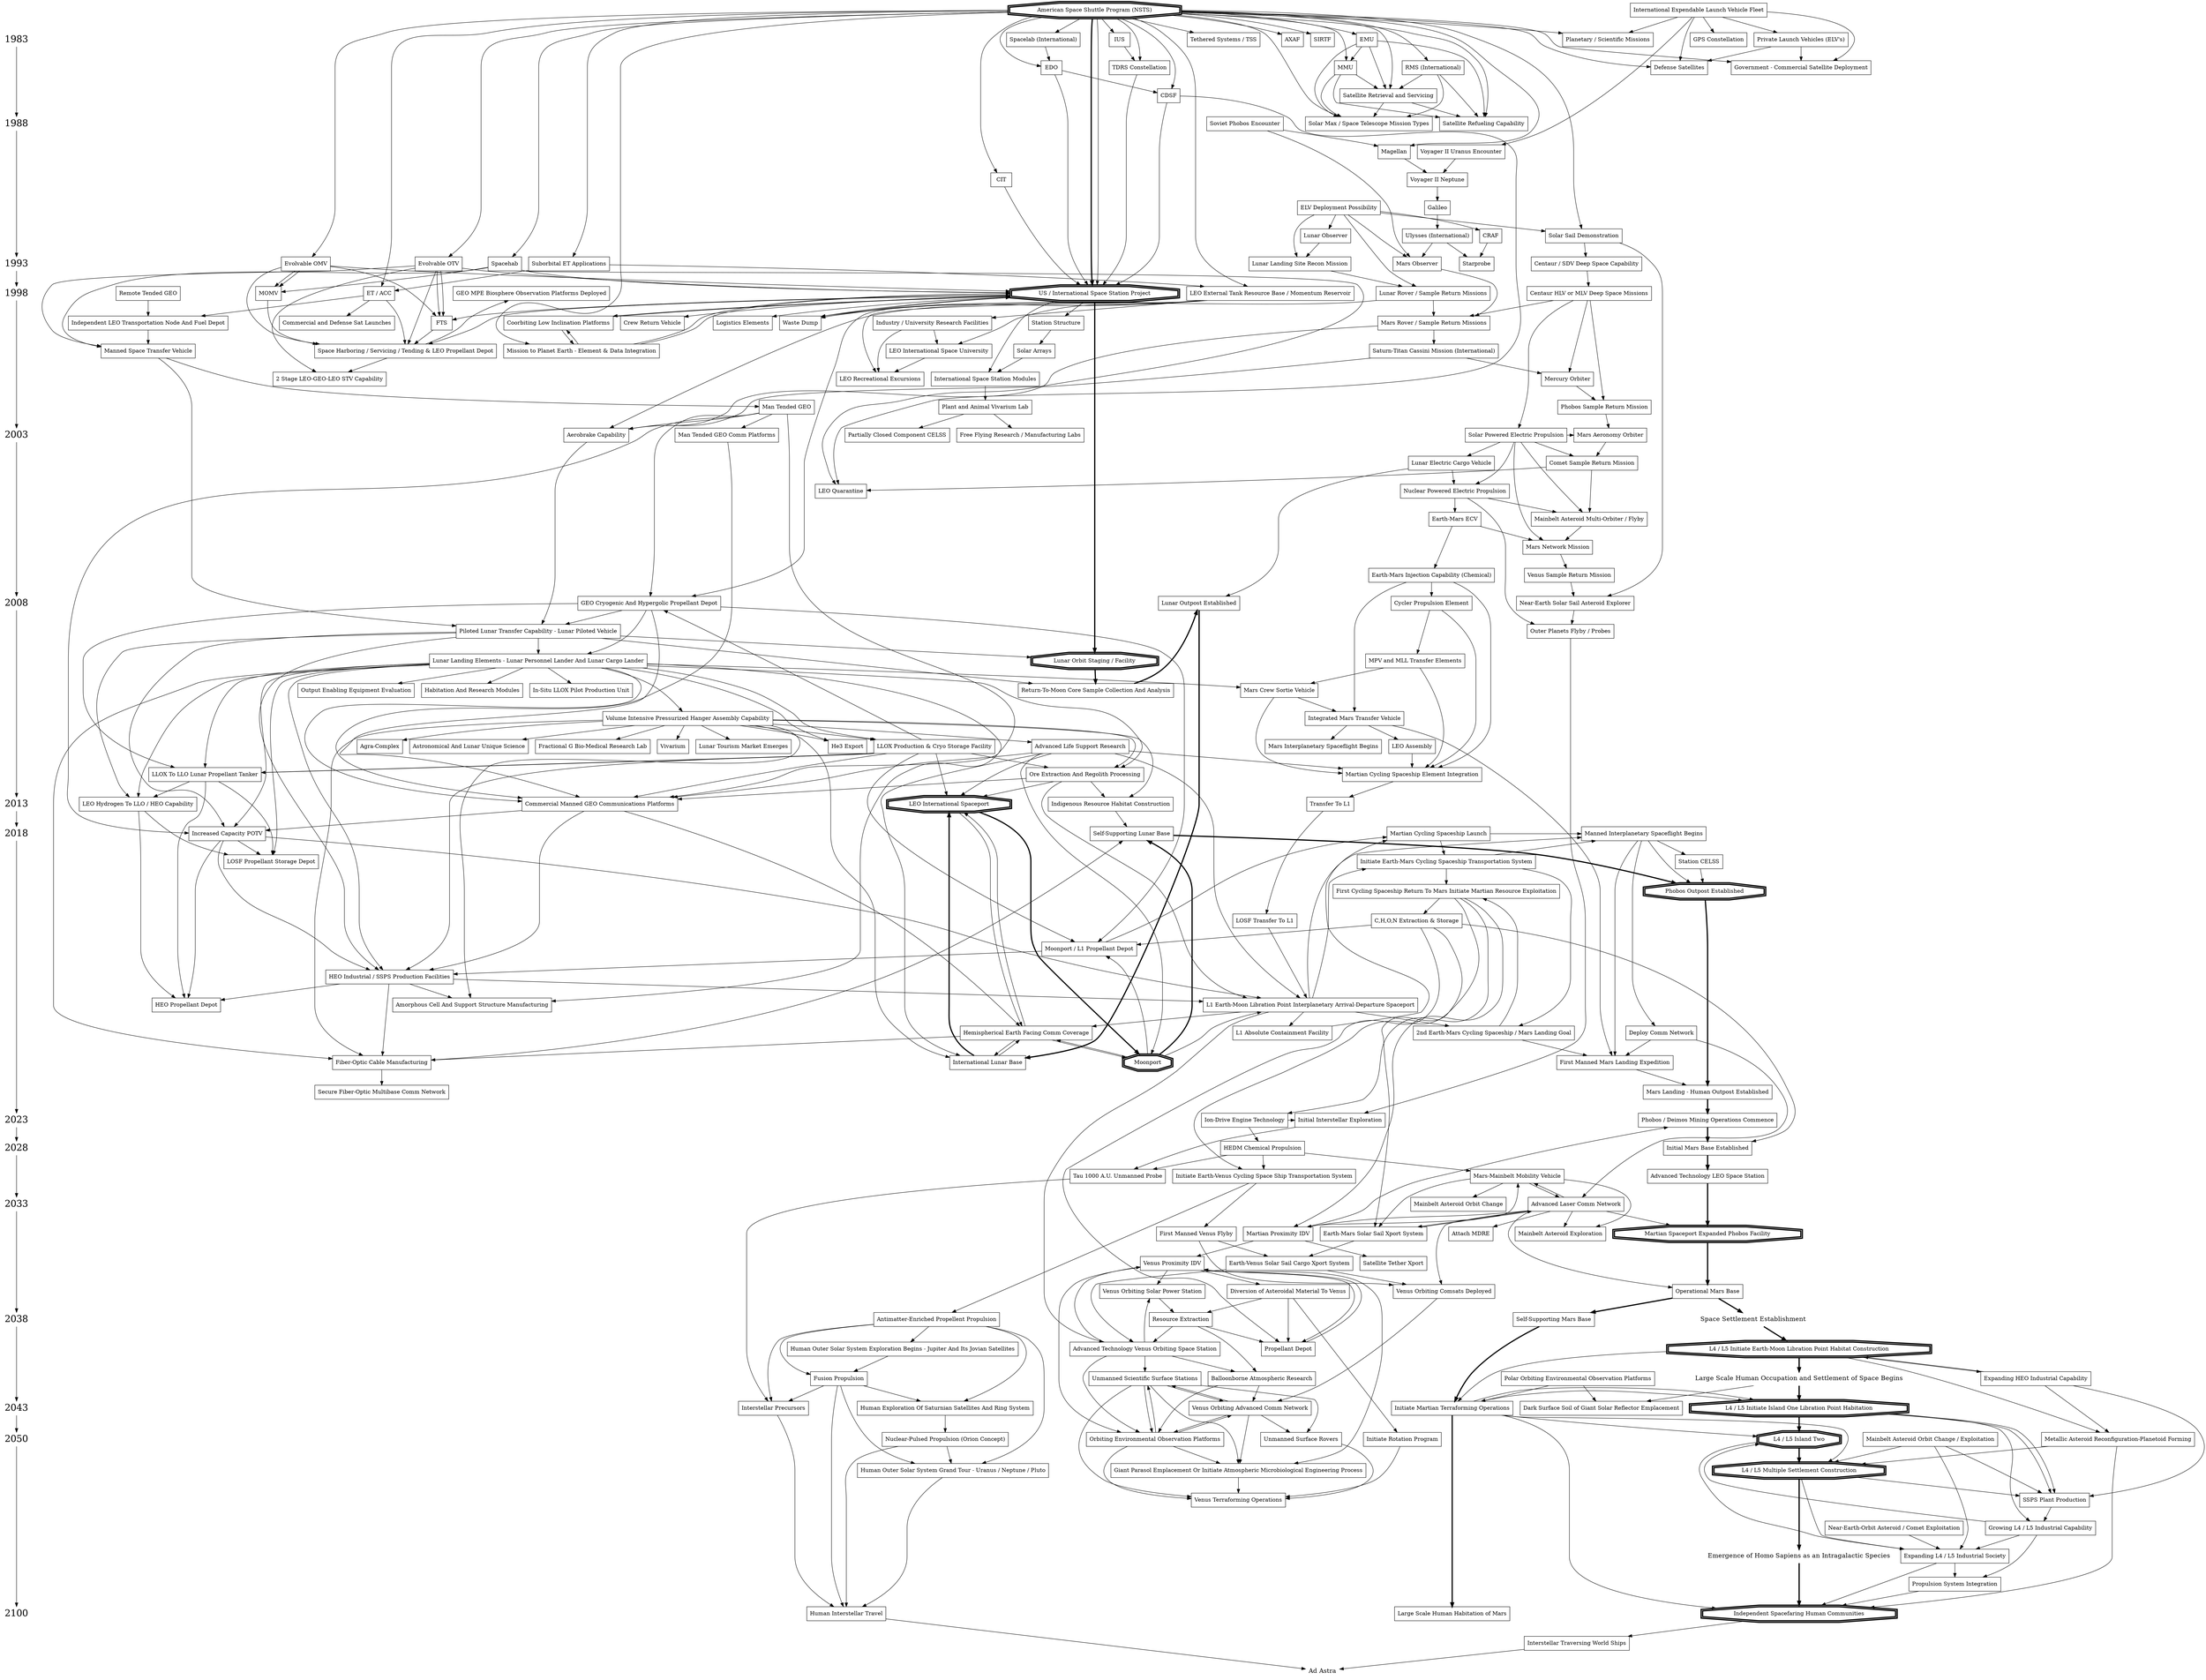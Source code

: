 digraph GRAPH_0 {

node [shape="box"];


{ node [shape=plaintext, fontsize=24];
  /* the time-line graph */
  1983 -> 1988 -> 1993 -> 1998 -> 2003 -> 2008 -> 2013 -> 2018 -> 2023 -> 2028 -> 2033 -> 2038 -> 2043 -> 2050 -> 2100 
}

{ rank = same; 1983; "EMU"; "Private Launch Vehicles (ELV's)"}


/* Critical Path */

"American Space Shuttle Program (NSTS)" [penwidth=3,shape="doubleoctagon"]
"American Space Shuttle Program (NSTS)"->"US / International Space Station Project" [penwidth=3, weight=100]
"US / International Space Station Project" [penwidth=3, shape="doubleoctagon"]
"US / International Space Station Project" ->"Lunar Orbit Staging / Facility" [penwidth=3, weight=100]
"Lunar Orbit Staging / Facility" [penwidth=3,shape="doubleoctagon"]
"Lunar Orbit Staging / Facility" -> "Return-To-Moon Core Sample Collection And Analysis"  [penwidth=3, weight=100]
"Return-To-Moon Core Sample Collection And Analysis" 
"Return-To-Moon Core Sample Collection And Analysis" -> "Lunar Outpost Established"  [penwidth=3, weight=100]
"Lunar Outpost Established" 
"Lunar Outpost Established" -> "International Lunar Base"  [penwidth=3, weight=100]
"International Lunar Base"
"International Lunar Base" -> "LEO International Spaceport" [penwidth=3, weight=100]
 "LEO International Spaceport" [penwidth=3, shape="doubleoctagon"]
"LEO International Spaceport" ->  "Moonport"  [penwidth=3, weight=100]
"Moonport" [penwidth=3, shape="doubleoctagon"]
"Moonport" -> "Self-Supporting Lunar Base"  [penwidth=3, weight=100]
"Self-Supporting Lunar Base"
"Self-Supporting Lunar Base" -> "Phobos Outpost Established"  [penwidth=3, weight=100]
"Phobos Outpost Established" [penwidth=3, shape="doubleoctagon"]
"Phobos Outpost Established" -> "Mars Landing - Human Outpost Established" [penwidth=3, weight=100]
"Mars Landing - Human Outpost Established" 
"Mars Landing - Human Outpost Established" -> "Phobos / Deimos Mining Operations Commence"  [penwidth=3, weight=100]
"Phobos / Deimos Mining Operations Commence"
"Phobos / Deimos Mining Operations Commence"-> "Initial Mars Base Established" [penwidth=3, weight=100] 
"Initial Mars Base Established" 
"Initial Mars Base Established"-> "Advanced Technology LEO Space Station"  [penwidth=3, weight=100]
"Advanced Technology LEO Space Station"
"Advanced Technology LEO Space Station"-> "Martian Spaceport Expanded Phobos Facility"  [penwidth=3, weight=100]
"Martian Spaceport Expanded Phobos Facility" [penwidth=3, shape="doubleoctagon"]
"Martian Spaceport Expanded Phobos Facility"-> "Operational Mars Base"  [penwidth=3, weight=100]
"Operational Mars Base"
"Operational Mars Base"-> "Self-Supporting Mars Base"  [penwidth=3, weight=100]

"Self-Supporting Mars Base"
"Self-Supporting Mars Base"-> "Initiate Martian Terraforming Operations"  [penwidth=3, weight=100]
"Initiate Martian Terraforming Operations"
"Initiate Martian Terraforming Operations"-> "Large Scale Human Habitation of Mars" [penwidth=3, weight=100]

"Operational Mars Base"-> "Space Settlement Establishment"  [penwidth=3, weight=100]
"Space Settlement Establishment" [shape=plaintext, fontsize=16]

"Space Settlement Establishment"->"L4 / L5 Initiate Earth-Moon Libration Point Habitat Construction"  [penwidth=3, weight=100]
"L4 / L5 Initiate Earth-Moon Libration Point Habitat Construction" [penwidth=3, shape="doubleoctagon"]
"L4 / L5 Initiate Earth-Moon Libration Point Habitat Construction"->"Large Scale Human Occupation and Settlement of Space Begins" [penwidth=3, weight=100]
"Large Scale Human Occupation and Settlement of Space Begins"->"L4 / L5 Initiate Island One Libration Point Habitation" [penwidth=3, weight=100]
"L4 / L5 Initiate Island One Libration Point Habitation"[penwidth=3, shape="doubleoctagon"]
"Large Scale Human Occupation and Settlement of Space Begins"  [shape=plaintext, fontsize=16]
{ rank = same; 2043; "L4 / L5 Initiate Island One Libration Point Habitation"}

"L4 / L5 Initiate Island One Libration Point Habitation"->"L4 / L5 Island Two" [penwidth=3, weight=100]
"L4 / L5 Island Two"  [penwidth=3, shape="doubleoctagon"]
{ rank = same; 2050; "L4 / L5 Island Two"}
"L4 / L5 Island Two"->"L4 / L5 Multiple Settlement Construction" [penwidth=3, weight=100]
"L4 / L5 Multiple Settlement Construction"  [penwidth=3, shape="doubleoctagon"]
"L4 / L5 Multiple Settlement Construction"->"Emergence of Homo Sapiens as an Intragalactic Species" [penwidth=3, weight=100]
"Emergence of Homo Sapiens as an Intragalactic Species"  [shape=plaintext, fontsize=16]
"Emergence of Homo Sapiens as an Intragalactic Species"->"Independent Spacefaring Human Communities" [penwidth=3, weight=100]
"Independent Spacefaring Human Communities"  [penwidth=3, shape="doubleoctagon"]
{ rank = same; 2100; "Independent Spacefaring Human Communities"}
"Independent Spacefaring Human Communities"->"Interstellar Traversing World Ships" -> "Ad Astra"
"Ad Astra"  [shape=plaintext, fontsize=16]

"Initiate Martian Terraforming Operations" ->"L4 / L5 Initiate Island One Libration Point Habitation" 


"L4 / L5 Initiate Earth-Moon Libration Point Habitat Construction"-> "Initiate Martian Terraforming Operations" 


"American Space Shuttle Program (NSTS)" -> 
{
"US / International Space Station Project" 
"RMS (International)" 
"IUS" 
"EMU" 
"Defense Satellites"
"Government - Commercial Satellite Deployment"
"Planetary / Scientific Missions"
"Spacelab (International)"
"MMU"
"Satellite Retrieval and Servicing"
"ET / ACC"
"TDRS Constellation" 
"Satellite Refueling Capability"
"Solar Max / Space Telescope Mission Types"
"Magellan"
"Spacehab"
"CDSF"
"Evolvable OMV" 
"Evolvable OTV"
"EDO"
"Suborbital ET Applications"
"LEO External Tank Resource Base / Momentum Reservoir"
"Tethered Systems / TSS"
"Mission to Planet Earth - Element & Data Integration"

"AXAF"
"SIRTF"
"CIT"

}


"Evolvable OMV"->"MOMV" 
"Evolvable OTV"->
{
"FTS"
"2 Stage LEO-GEO-LEO STV Capability"
}
"Space Harboring / Servicing / Tending & LEO Propellant Depot" -> 
{
"2 Stage LEO-GEO-LEO STV Capability"
"GEO MPE Biosphere Observation Platforms Deployed"
}

"Mission to Planet Earth - Element & Data Integration"->"US / International Space Station Project"
"Suborbital ET Applications"->
{
"ET / ACC"
"LEO External Tank Resource Base / Momentum Reservoir"
}
"LEO External Tank Resource Base / Momentum Reservoir"->"Waste Dump"


"EMU" -> 
{
"MMU"
"Satellite Retrieval and Servicing"
"Solar Max / Space Telescope Mission Types"
"Satellite Refueling Capability"
}

"MMU" ->
{
"Satellite Retrieval and Servicing" /* Has an extra arrow on poster */
"Satellite Refueling Capability"
"Solar Max / Space Telescope Mission Types"
}


"Satellite Retrieval and Servicing" ->
{
"Satellite Refueling Capability"
"Solar Max / Space Telescope Mission Types"
}

"International Expendable Launch Vehicle Fleet" -> 
{
"Private Launch Vehicles (ELV's)"
"Government - Commercial Satellite Deployment"
"Defense Satellites"
"Planetary / Scientific Missions"
"GPS Constellation"
"Voyager II Uranus Encounter"
}

"Private Launch Vehicles (ELV's)"-> 
{
"Government - Commercial Satellite Deployment"
"Defense Satellites"
}



{ rank = same; 1988; "Soviet Phobos Encounter" }
{ rank = same; 1988; "Satellite Refueling Capability" }

"Voyager II Uranus Encounter" -> "Voyager II Neptune"

"Soviet Phobos Encounter" ->
{
"Magellan"
"Mars Observer"
}

"Magellan" -> "Voyager II Neptune"
"Voyager II Neptune" -> "Galileo"
"Galileo" -> "Ulysses (International)"
"Ulysses (International)" -> "Mars Observer"
"ELV Deployment Possibility" -> "Mars Observer"


"RMS (International)" -> 
{
"Satellite Retrieval and Servicing"
"Satellite Refueling Capability"
"Solar Max / Space Telescope Mission Types"
}





"US / International Space Station Project" -> 
{

"FTS"
"Crew Return Vehicle"
"Station Structure"
"International Space Station Modules"
"Logistics Elements"
"Coorbiting Low Inclination Platforms"
"Space Harboring / Servicing / Tending & LEO Propellant Depot"
}


"Evolvable OMV"->
{
"FTS"
"MOMV" 
"Space Harboring / Servicing / Tending & LEO Propellant Depot"
"US / International Space Station Project"
}

"IUS" -> "TDRS Constellation"
"US / International Space Station Project"->"Waste Dump"
"Waste Dump"->"US / International Space Station Project"
"Spacelab (International)"->"EDO"->"CDSF"


"Evolvable OTV" ->
{
"US / International Space Station Project"
"Space Harboring / Servicing / Tending & LEO Propellant Depot"
"FTS"
"Manned Space Transfer Vehicle"
}

"Mission to Planet Earth - Element & Data Integration"->"US / International Space Station Project"
"LEO External Tank Resource Base / Momentum Reservoir"->
{
"Waste Dump"
"GEO Cryogenic And Hypergolic Propellant Depot"
"Industry / University Research Facilities"
"LEO International Space University"
"LEO Recreational Excursions"
}
"Industry / University Research Facilities" ->
{
"LEO International Space University"
"LEO Recreational Excursions"
}
"LEO International Space University" -> "LEO Recreational Excursions"
"GEO Cryogenic And Hypergolic Propellant Depot" ->
{
"Lunar Landing Elements - Lunar Personnel Lander And Lunar Cargo Lander"
"Piloted Lunar Transfer Capability - Lunar Piloted Vehicle"
"Commercial Manned GEO Communications Platforms"
"LLOX To LLO Lunar Propellant Tanker"
"Moonport / L1 Propellant Depot"
}

"TDRS Constellation" -> "US / International Space Station Project"
"EDO" -> "US / International Space Station Project"
"CDSF" -> 
{
"US / International Space Station Project"
"LEO Quarantine"
}
"Spacehab" -> 
{
"US / International Space Station Project"
"LEO Quarantine"
"Manned Space Transfer Vehicle"
"MOMV"
}
"Independent LEO Transportation Node And Fuel Depot" -> "Manned Space Transfer Vehicle"
"Remote Tended GEO" -> "Independent LEO Transportation Node And Fuel Depot"
"Manned Space Transfer Vehicle" -> 
{
"Man Tended GEO"
"Piloted Lunar Transfer Capability - Lunar Piloted Vehicle"
}

"Man Tended GEO" -> 
{
"Aerobrake Capability"
"Man Tended GEO Comm Platforms"
"GEO Cryogenic And Hypergolic Propellant Depot"
"Commercial Manned GEO Communications Platforms"
"Increased Capacity POTV"
}
"Man Tended GEO Comm Platforms" -> "Commercial Manned GEO Communications Platforms"

"Commercial Manned GEO Communications Platforms" ->
{
"Increased Capacity POTV"
"HEO Industrial / SSPS Production Facilities"
"Hemispherical Earth Facing Comm Coverage"
}
"Hemispherical Earth Facing Comm Coverage" ->
{
"Fiber-Optic Cable Manufacturing"
"International Lunar Base"
"LEO International Spaceport"
"Moonport"
}

"International Lunar Base" -> "Hemispherical Earth Facing Comm Coverage"
"LEO International Spaceport" -> "Hemispherical Earth Facing Comm Coverage"
"Moonport" -> "Hemispherical Earth Facing Comm Coverage"

"Aerobrake Capability" -> "Piloted Lunar Transfer Capability - Lunar Piloted Vehicle"
"Piloted Lunar Transfer Capability - Lunar Piloted Vehicle" ->
{
"Return-To-Moon Core Sample Collection And Analysis"
"Lunar Landing Elements - Lunar Personnel Lander And Lunar Cargo Lander"
"Lunar Orbit Staging / Facility"
"Increased Capacity POTV"
"LEO Hydrogen To LLO / HEO Capability"
"HEO Industrial / SSPS Production Facilities"
}
"Lunar Landing Elements - Lunar Personnel Lander And Lunar Cargo Lander" ->
{
"Mars Crew Sortie Vehicle"
"LLOX To LLO Lunar Propellant Tanker"
"Output Enabling Equipment Evaluation"
"Habitation And Research Modules"
"In-Situ LLOX Pilot Production Unit"
"Volume Intensive Pressurized Hanger Assembly Capability"
"LLOX Production & Cryo Storage Facility"
"Ore Extraction And Regolith Processing"
"Amorphous Cell And Support Structure Manufacturing"
"Fiber-Optic Cable Manufacturing"
"He3 Export"
"Commercial Manned GEO Communications Platforms"
"Increased Capacity POTV"
"LEO Hydrogen To LLO / HEO Capability"
"HEO Industrial / SSPS Production Facilities"
"LOSF Propellant Storage Depot"
}
"Volume Intensive Pressurized Hanger Assembly Capability" ->
{
"Astronomical And Lunar Unique Science"
"Fractional G Bio-Medical Research Lab"
"Vivarium"
"International Lunar Base"
"LLOX Production & Cryo Storage Facility"
"Ore Extraction And Regolith Processing"
"Indigenous Resource Habitat Construction"
"Amorphous Cell And Support Structure Manufacturing"
"Fiber-Optic Cable Manufacturing"
"He3 Export"
"Lunar Tourism Market Emerges"
"Advanced Life Support Research"
"Agra-Complex"
}
"Advanced Life Support Research" ->
{
"Commercial Manned GEO Communications Platforms"
"International Lunar Base"
"LEO International Spaceport"
"Moonport"
"Martian Cycling Spaceship Element Integration"
"L1 Earth-Moon Libration Point Interplanetary Arrival-Departure Spaceport"
}

"LLOX Production & Cryo Storage Facility" -> 
{
"Commercial Manned GEO Communications Platforms"
"LEO International Spaceport"
"GEO Cryogenic And Hypergolic Propellant Depot"
"Moonport / L1 Propellant Depot"
"LLOX To LLO Lunar Propellant Tanker"
"HEO Industrial / SSPS Production Facilities"
"Ore Extraction And Regolith Processing"
}
"Moonport" -> 
{
"Moonport / L1 Propellant Depot"
"L1 Earth-Moon Libration Point Interplanetary Arrival-Departure Spaceport"
}
"Moonport / L1 Propellant Depot" ->
{
"HEO Industrial / SSPS Production Facilities"
"Martian Cycling Spaceship Launch"
}

"Ore Extraction And Regolith Processing" ->
{
"Commercial Manned GEO Communications Platforms"
"LEO International Spaceport"
"L1 Earth-Moon Libration Point Interplanetary Arrival-Departure Spaceport"
"Indigenous Resource Habitat Construction"
}
"Indigenous Resource Habitat Construction" -> "Self-Supporting Lunar Base"
"Increased Capacity POTV" ->
{
"L1 Earth-Moon Libration Point Interplanetary Arrival-Departure Spaceport"
"HEO Propellant Depot"
"HEO Industrial / SSPS Production Facilities"
"LOSF Propellant Storage Depot"
}
"LLOX Production & Cryo Storage Facility" ->
{
"LLOX To LLO Lunar Propellant Tanker"
}
"LLOX To LLO Lunar Propellant Tanker" ->
{
"LOSF Propellant Storage Depot"
"LEO Hydrogen To LLO / HEO Capability"
"HEO Propellant Depot"
}
"LEO Hydrogen To LLO / HEO Capability" ->
{
"LOSF Propellant Storage Depot"
"HEO Propellant Depot"
}
"HEO Industrial / SSPS Production Facilities" ->
{
"HEO Propellant Depot"
"Fiber-Optic Cable Manufacturing"
"Amorphous Cell And Support Structure Manufacturing"
"L1 Earth-Moon Libration Point Interplanetary Arrival-Departure Spaceport"
}

"Fiber-Optic Cable Manufacturing" ->
{
"Secure Fiber-Optic Multibase Comm Network"
"Self-Supporting Lunar Base"
}

"MOMV"->"Space Harboring / Servicing / Tending & LEO Propellant Depot"
"FTS"->"Space Harboring / Servicing / Tending & LEO Propellant Depot"
"ET / ACC"->
{
"Space Harboring / Servicing / Tending & LEO Propellant Depot"
"Commercial and Defense Sat Launches"
"Independent LEO Transportation Node And Fuel Depot"
}


"Coorbiting Low Inclination Platforms"->"US / International Space Station Project"
"Coorbiting Low Inclination Platforms"->"Mission to Planet Earth - Element & Data Integration"
"Mission to Planet Earth - Element & Data Integration"->"Coorbiting Low Inclination Platforms"

{ rank = same; 1993; "Mars Observer" }
"American Space Shuttle Program (NSTS)" ->  "Solar Sail Demonstration"
"ELV Deployment Possibility" -> 
{
"Solar Sail Demonstration"
"CRAF"
"Lunar Observer"
"Lunar Landing Site Recon Mission"
"Lunar Rover / Sample Return Missions"
}
"Solar Sail Demonstration" -> "Centaur / SDV Deep Space Capability"
"Ulysses (International)" -> "Starprobe"
"CRAF" -> "Starprobe"
"Lunar Observer" -> "Lunar Landing Site Recon Mission"
"Lunar Landing Site Recon Mission" -> "Lunar Rover / Sample Return Missions"

{ rank = same; 1998; "US / International Space Station Project"}
{ rank = same; 1998; "Lunar Rover / Sample Return Missions"}
{ rank = same; 1998; "GEO MPE Biosphere Observation Platforms Deployed"}

"CIT" -> "US / International Space Station Project"
"Plant and Animal Vivarium Lab" -> "Free Flying Research / Manufacturing Labs"



"Station Structure" -> "Solar Arrays" ->"International Space Station Modules"
"International Space Station Modules" ->"Plant and Animal Vivarium Lab"->"Partially Closed Component CELSS"


"Lunar Rover / Sample Return Missions" -> 
{
"Mars Rover / Sample Return Missions"
"Aerobrake Capability"
}

"Mars Observer" -> "Mars Rover / Sample Return Missions"
"Centaur / SDV Deep Space Capability" -> "Centaur HLV or MLV Deep Space Missions"
"Centaur HLV or MLV Deep Space Missions" -> 
{
"Mars Rover / Sample Return Missions"
"Mercury Orbiter"
"Phobos Sample Return Mission"
"Solar Powered Electric Propulsion"
}

"Mars Rover / Sample Return Missions" -> 
{
"Saturn-Titan Cassini Mission (International)"
"Aerobrake Capability"
}
"Saturn-Titan Cassini Mission (International)" ->
{
"Mercury Orbiter"
"Aerobrake Capability"
}

"Mercury Orbiter" -> "Phobos Sample Return Mission"

{ rank = same; 2003; "Solar Powered Electric Propulsion" }
{ rank = same; 2003; "Mars Aeronomy Orbiter" }
{ rank = same; 2003; "Man Tended GEO Comm Platforms" }

"Solar Powered Electric Propulsion" ->
{
"Lunar Electric Cargo Vehicle"
"Nuclear Powered Electric Propulsion"
"Mars Aeronomy Orbiter"
"Comet Sample Return Mission"
"Mainbelt Asteroid Multi-Orbiter / Flyby"
"Mars Network Mission"
}

"Phobos Sample Return Mission" -> "Mars Aeronomy Orbiter"
"Mars Aeronomy Orbiter" -> "Comet Sample Return Mission"
"Comet Sample Return Mission" ->
{
"LEO Quarantine"
"Mainbelt Asteroid Multi-Orbiter / Flyby"
}
"Mainbelt Asteroid Multi-Orbiter / Flyby" -> "Mars Network Mission"
"Mars Network Mission" -> "Venus Sample Return Mission"
"Lunar Electric Cargo Vehicle" -> 
{
"Lunar Outpost Established"
"Nuclear Powered Electric Propulsion"
}
"Nuclear Powered Electric Propulsion" ->
{
"Mainbelt Asteroid Multi-Orbiter / Flyby"
"Earth-Mars ECV"
}
"Earth-Mars ECV" ->
{
"Mars Network Mission"
"Earth-Mars Injection Capability (Chemical)"
}
"Earth-Mars Injection Capability (Chemical)" -> "Cycler Propulsion Element"

{ rank = same; 2008; "Lunar Outpost Established"}
{ rank = same; 2008; "Cycler Propulsion Element"}
{ rank = same; 2008; "Near-Earth Solar Sail Asteroid Explorer"}
{ rank = same; 2008; "GEO Cryogenic And Hypergolic Propellant Depot"}

"Nuclear Powered Electric Propulsion" -> "Outer Planets Flyby / Probes"

"Earth-Mars Injection Capability (Chemical)" ->
{
"Integrated Mars Transfer Vehicle"
"Martian Cycling Spaceship Element Integration"
}
"Cycler Propulsion Element" ->
{
"MPV and MLL Transfer Elements"
"Martian Cycling Spaceship Element Integration"
}
"Solar Sail Demonstration" -> "Near-Earth Solar Sail Asteroid Explorer"
"Venus Sample Return Mission" -> "Near-Earth Solar Sail Asteroid Explorer"
"Near-Earth Solar Sail Asteroid Explorer" -> "Outer Planets Flyby / Probes"
"MPV and MLL Transfer Elements" -> 
{
"Mars Crew Sortie Vehicle"
"Martian Cycling Spaceship Element Integration"
}
"Mars Crew Sortie Vehicle" ->
{
"Integrated Mars Transfer Vehicle"
"Martian Cycling Spaceship Element Integration"
}
"Integrated Mars Transfer Vehicle" -> 
{
"LEO Assembly"
"Mars Interplanetary Spaceflight Begins"
"First Manned Mars Landing Expedition"
}

"LEO Assembly" -> "Martian Cycling Spaceship Element Integration"
"Martian Cycling Spaceship Element Integration" -> "Transfer To L1"

{ rank = same; 2013; "LEO International Spaceport" }
{ rank = same; 2013; "Transfer To L1" }
{ rank = same; 2013; "LEO Hydrogen To LLO / HEO Capability" }
"Transfer To L1" -> "LOSF Transfer To L1"
"LOSF Transfer To L1" -> "L1 Earth-Moon Libration Point Interplanetary Arrival-Departure Spaceport"
"L1 Earth-Moon Libration Point Interplanetary Arrival-Departure Spaceport" -> 
{
"L1 Absolute Containment Facility"
"Hemispherical Earth Facing Comm Coverage"
}
"L1 Absolute Containment Facility" -> "Martian Cycling Spaceship Launch"


{ rank = same; 2018; "Self-Supporting Lunar Base" }
{ rank = same; 2018; "Martian Cycling Spaceship Launch" }
{ rank = same; 2018; "Manned Interplanetary Spaceflight Begins" }
"L1 Earth-Moon Libration Point Interplanetary Arrival-Departure Spaceport" -> 
{
"Manned Interplanetary Spaceflight Begins"
"Initiate Earth-Mars Cycling Spaceship Transportation System"
"2nd Earth-Mars Cycling Spaceship / Mars Landing Goal"
"Advanced Technology Venus Orbiting Space Station"
}
"Initiate Earth-Mars Cycling Spaceship Transportation System" -> 
{
"2nd Earth-Mars Cycling Spaceship / Mars Landing Goal"
"Manned Interplanetary Spaceflight Begins"
"First Cycling Spaceship Return To Mars Initiate Martian Resource Exploitation"
}
"Martian Cycling Spaceship Launch" -> 
{
"Manned Interplanetary Spaceflight Begins"
"Initiate Earth-Mars Cycling Spaceship Transportation System"
}
"Manned Interplanetary Spaceflight Begins" ->
{
"First Manned Mars Landing Expedition"
"Deploy Comm Network"
"Station CELSS"
"Phobos Outpost Established"
}
"Deploy Comm Network" -> 
{
"Advanced Laser Comm Network"
"First Manned Mars Landing Expedition"
}

"Station CELSS" -> "Phobos Outpost Established"
"2nd Earth-Mars Cycling Spaceship / Mars Landing Goal" ->
{
"First Manned Mars Landing Expedition"
"First Cycling Spaceship Return To Mars Initiate Martian Resource Exploitation"
}
"First Manned Mars Landing Expedition" -> "Mars Landing - Human Outpost Established"
"First Cycling Spaceship Return To Mars Initiate Martian Resource Exploitation" ->
{
"Martian Proximity IDV"
"C,H,O,N Extraction & Storage"
}
"C,H,O,N Extraction & Storage" ->
{
"Moonport / L1 Propellant Depot"
"Initial Mars Base Established"
"Propellant Depot"
"Earth-Mars Solar Sail Xport System"
}
"Martian Proximity IDV" ->
{
"Phobos / Deimos Mining Operations Commence"
"Mars-Mainbelt Mobility Vehicle"
"Satellite Tether Xport"
"Venus Proximity IDV"
}

{ rank = same; 2023; "Phobos / Deimos Mining Operations Commence" }
{ rank = same; 2023; "Ion-Drive Engine Technology" }
{ rank = same; 2023; "Initial Interstellar Exploration" }

"First Cycling Spaceship Return To Mars Initiate Martian Resource Exploitation" -> "Ion-Drive Engine Technology"
"Ion-Drive Engine Technology" ->
{
"Initial Interstellar Exploration"
"HEDM Chemical Propulsion"
}
"Outer Planets Flyby / Probes" -> "Initial Interstellar Exploration"
"Initial Interstellar Exploration" -> "Tau 1000 A.U. Unmanned Probe"
"HEDM Chemical Propulsion" -> 
{
"Tau 1000 A.U. Unmanned Probe"
"Mars-Mainbelt Mobility Vehicle"
}
"Mars-Mainbelt Mobility Vehicle" ->
{
"Advanced Laser Comm Network"
"Mainbelt Asteroid Exploration"
"Earth-Mars Solar Sail Xport System"
"Mainbelt Asteroid Orbit Change"
}
"Advanced Laser Comm Network" ->
{
"Martian Proximity IDV"
"Mars-Mainbelt Mobility Vehicle"
"Earth-Mars Solar Sail Xport System"
"Venus Orbiting Comsats Deployed"
"Attach MDRE"
"Mainbelt Asteroid Exploration"
"Martian Spaceport Expanded Phobos Facility"
"Operational Mars Base"
}
"Earth-Mars Solar Sail Xport System" ->
{
"Advanced Laser Comm Network"
"Earth-Venus Solar Sail Cargo Xport System"
}

{ rank = same; 2028; "HEDM Chemical Propulsion" }

"L4 / L5 Initiate Earth-Moon Libration Point Habitat Construction"->"Expanding HEO Industrial Capability"
"Expanding HEO Industrial Capability"->"L4 / L5 Initiate Earth-Moon Libration Point Habitat Construction"
"L4 / L5 Initiate Earth-Moon Libration Point Habitat Construction"->"Metallic Asteroid Reconfiguration-Planetoid Forming"
"Expanding HEO Industrial Capability"->"Metallic Asteroid Reconfiguration-Planetoid Forming"

"Large Scale Human Occupation and Settlement of Space Begins"->"Dark Surface Soil of Giant Solar Reflector Emplacement"
"Polar Orbiting Environmental Observation Platforms"->"Dark Surface Soil of Giant Solar Reflector Emplacement"

"Expanding HEO Industrial Capability"->"SSPS Plant Production"
"L4 / L5 Initiate Island One Libration Point Habitation"->"SSPS Plant Production"


"Polar Orbiting Environmental Observation Platforms"->"Initiate Martian Terraforming Operations"

"HEDM Chemical Propulsion" -> "Initiate Earth-Venus Cycling Space Ship Transportation System"
"Initiate Earth-Venus Cycling Space Ship Transportation System" ->
{
"Antimatter-Enriched Propellent Propulsion"
"First Manned Venus Flyby"
}
"First Cycling Spaceship Return To Mars Initiate Martian Resource Exploitation" -> "Initiate Earth-Venus Cycling Space Ship Transportation System" 
"Antimatter-Enriched Propellent Propulsion" -> "Human Outer Solar System Exploration Begins - Jupiter And Its Jovian Satellites"
"First Manned Venus Flyby" ->
{
"Earth-Venus Solar Sail Cargo Xport System"
"Venus Orbiting Comsats Deployed"
}
"Earth-Venus Solar Sail Cargo Xport System" ->
{
"Venus Orbiting Comsats Deployed"
"Advanced Technology Venus Orbiting Space Station"
}
"Venus Orbiting Comsats Deployed" -> "Venus Orbiting Advanced Comm Network"
"Advanced Technology Venus Orbiting Space Station" ->
{
"Venus Proximity IDV"
"Venus Orbiting Solar Power Station"
"Balloonborne Atmospheric Research"
"Orbiting Environmental Observation Platforms"
"Unmanned Scientific Surface Stations"
}

"Venus Proximity IDV" ->
{
"Propellant Depot" /* There are two propellant depots - one by Venus Proximity IDV and the other below C,H,O,N Extraction & Storage */
"Diversion of Asteroidal Material To Venus"
"Venus Orbiting Solar Power Station"
"Orbiting Environmental Observation Platforms"
"Giant Parasol Emplacement Or Initiate Atmospheric Microbiological Engineering Process"
}
"Propellant Depot" -> "Venus Proximity IDV"
"Diversion of Asteroidal Material To Venus" ->
{
"Propellant Depot"
"Resource Extraction"
"Initiate Rotation Program"
}
"Venus Orbiting Solar Power Station" -> "Resource Extraction"
"Resource Extraction" ->
{
"Advanced Technology Venus Orbiting Space Station"
"Balloonborne Atmospheric Research"
"Propellant Depot"
}
"Balloonborne Atmospheric Research" ->
{
"Venus Orbiting Advanced Comm Network"
"Orbiting Environmental Observation Platforms"
}
"Venus Orbiting Advanced Comm Network" ->
{
"Orbiting Environmental Observation Platforms"
"Giant Parasol Emplacement Or Initiate Atmospheric Microbiological Engineering Process"
"Unmanned Scientific Surface Stations"
"Unmanned Surface Rovers"
}
"Orbiting Environmental Observation Platforms" ->
{
"Venus Orbiting Advanced Comm Network"
"Unmanned Scientific Surface Stations"
"Giant Parasol Emplacement Or Initiate Atmospheric Microbiological Engineering Process"
"Venus Terraforming Operations"
}
"Unmanned Scientific Surface Stations" ->
{
"Orbiting Environmental Observation Platforms"
"Venus Orbiting Advanced Comm Network"
"Unmanned Surface Rovers"
"Giant Parasol Emplacement Or Initiate Atmospheric Microbiological Engineering Process"
"Venus Terraforming Operations"
}
"Unmanned Surface Rovers" -> "Venus Terraforming Operations"

{ rank = same; 2050; "Unmanned Surface Rovers" }
{ rank = same; 2050; "Initiate Rotation Program" }
"Initiate Rotation Program" -> "Venus Terraforming Operations"
"Giant Parasol Emplacement Or Initiate Atmospheric Microbiological Engineering Process" -> "Venus Terraforming Operations"



{ rank = same; 2038; "Self-Supporting Mars Base" }
{ rank = same; 2038; "Antimatter-Enriched Propellent Propulsion" }
"Human Outer Solar System Exploration Begins - Jupiter And Its Jovian Satellites" -> "Fusion Propulsion"
"Antimatter-Enriched Propellent Propulsion" -> "Fusion Propulsion"

{ rank = same; 2043; "Initiate Martian Terraforming Operations" }
{ rank = same; 2043; "Interstellar Precursors" }
"Fusion Propulsion" ->
{
"Interstellar Precursors"
"Human Exploration Of Saturnian Satellites And Ring System"
}
"Tau 1000 A.U. Unmanned Probe" -> "Interstellar Precursors"
"Antimatter-Enriched Propellent Propulsion" -> 
{
"Human Exploration Of Saturnian Satellites And Ring System"
"Interstellar Precursors"
}

{ rank = same; 2050; "Nuclear-Pulsed Propulsion (Orion Concept)" }
"Human Exploration Of Saturnian Satellites And Ring System" -> "Nuclear-Pulsed Propulsion (Orion Concept)"
"Nuclear-Pulsed Propulsion (Orion Concept)" -> "Human Outer Solar System Grand Tour - Uranus / Neptune / Pluto"
"Fusion Propulsion" -> "Human Outer Solar System Grand Tour - Uranus / Neptune / Pluto"
"Antimatter-Enriched Propellent Propulsion" -> "Human Outer Solar System Grand Tour - Uranus / Neptune / Pluto"

{ rank = same; 2100; "Large Scale Human Habitation of Mars" }
{ rank = same; 2100; "Human Interstellar Travel" }
"Interstellar Precursors" -> "Human Interstellar Travel"
"Human Outer Solar System Grand Tour - Uranus / Neptune / Pluto" -> "Human Interstellar Travel"
"Nuclear-Pulsed Propulsion (Orion Concept)" -> "Human Interstellar Travel"
"Fusion Propulsion" -> "Human Interstellar Travel"
"Human Interstellar Travel" -> "Ad Astra"



"Propulsion System Integration"->"Independent Spacefaring Human Communities"
"Expanding L4 / L5 Industrial Society"->"Propulsion System Integration"
"Expanding L4 / L5 Industrial Society"->"Independent Spacefaring Human Communities"
"Growing L4 / L5 Industrial Capability"->"Propulsion System Integration"
"Growing L4 / L5 Industrial Capability"->"Expanding L4 / L5 Industrial Society"
"SSPS Plant Production"->"Growing L4 / L5 Industrial Capability"
"Growing L4 / L5 Industrial Capability"->"L4 / L5 Island Two"
"L4 / L5 Island Two"->"Expanding L4 / L5 Industrial Society"
"L4 / L5 Multiple Settlement Construction"->"SSPS Plant Production"
"L4 / L5 Initiate Island One Libration Point Habitation"->"SSPS Plant Production"
"L4 / L5 Multiple Settlement Construction"->"Expanding L4 / L5 Industrial Society"
"L4 / L5 Initiate Island One Libration Point Habitation"->"Growing L4 / L5 Industrial Capability"
"Metallic Asteroid Reconfiguration-Planetoid Forming"->"Independent Spacefaring Human Communities"
"Metallic Asteroid Reconfiguration-Planetoid Forming"->"L4 / L5 Multiple Settlement Construction"
"Near-Earth-Orbit Asteroid / Comet Exploitation"->"Expanding L4 / L5 Industrial Society"
"Mainbelt Asteroid Orbit Change / Exploitation"->
{
"SSPS Plant Production"
"Expanding L4 / L5 Industrial Society"
"L4 / L5 Multiple Settlement Construction"
}
"Initiate Martian Terraforming Operations"->
{
"L4 / L5 Initiate Island One Libration Point Habitation"
"L4 / L5 Island Two"
"L4 / L5 Multiple Settlement Construction"
"Independent Spacefaring Human Communities"

}
}
